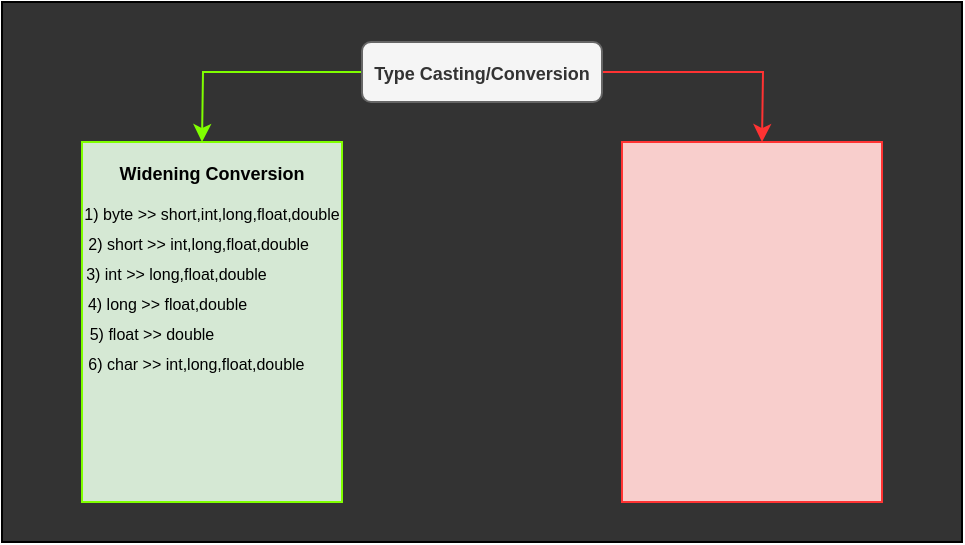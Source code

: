 <mxfile version="27.1.6">
  <diagram name="Page-1" id="8onym-A7zEdK5FrX0ol8">
    <mxGraphModel dx="629" dy="334" grid="1" gridSize="10" guides="1" tooltips="1" connect="1" arrows="1" fold="1" page="1" pageScale="1" pageWidth="480" pageHeight="270" math="0" shadow="0">
      <root>
        <mxCell id="0" />
        <mxCell id="1" parent="0" />
        <mxCell id="Ib1ssBgi2N8qZldXq0aZ-1" value="" style="rounded=0;whiteSpace=wrap;html=1;movable=0;resizable=0;rotatable=0;deletable=0;editable=0;locked=1;connectable=0;fillColor=#333333;" vertex="1" parent="1">
          <mxGeometry width="480" height="270" as="geometry" />
        </mxCell>
        <mxCell id="Ib1ssBgi2N8qZldXq0aZ-4" value="" style="rounded=0;whiteSpace=wrap;html=1;fillColor=#d5e8d4;strokeColor=#80FF00;" vertex="1" parent="1">
          <mxGeometry x="40" y="70" width="130" height="180" as="geometry" />
        </mxCell>
        <mxCell id="Ib1ssBgi2N8qZldXq0aZ-6" value="" style="rounded=0;whiteSpace=wrap;html=1;fillColor=#f8cecc;strokeColor=#FF3333;" vertex="1" parent="1">
          <mxGeometry x="310" y="70" width="130" height="180" as="geometry" />
        </mxCell>
        <mxCell id="Ib1ssBgi2N8qZldXq0aZ-10" style="edgeStyle=orthogonalEdgeStyle;rounded=0;orthogonalLoop=1;jettySize=auto;html=1;strokeColor=#FF3333;" edge="1" parent="1" source="Ib1ssBgi2N8qZldXq0aZ-7">
          <mxGeometry relative="1" as="geometry">
            <mxPoint x="380" y="70" as="targetPoint" />
          </mxGeometry>
        </mxCell>
        <mxCell id="Ib1ssBgi2N8qZldXq0aZ-11" style="edgeStyle=orthogonalEdgeStyle;rounded=0;orthogonalLoop=1;jettySize=auto;html=1;strokeColor=#80FF00;" edge="1" parent="1" source="Ib1ssBgi2N8qZldXq0aZ-7">
          <mxGeometry relative="1" as="geometry">
            <mxPoint x="100" y="70" as="targetPoint" />
          </mxGeometry>
        </mxCell>
        <mxCell id="Ib1ssBgi2N8qZldXq0aZ-7" value="&lt;font style=&quot;font-size: 9px;&quot;&gt;&lt;b style=&quot;&quot;&gt;Type Casting/Conversion&lt;/b&gt;&lt;/font&gt;" style="rounded=1;whiteSpace=wrap;html=1;fillColor=#f5f5f5;strokeColor=#666666;fontColor=#333333;" vertex="1" parent="1">
          <mxGeometry x="180" y="20" width="120" height="30" as="geometry" />
        </mxCell>
        <mxCell id="Ib1ssBgi2N8qZldXq0aZ-12" value="&lt;font style=&quot;font-size: 9px;&quot;&gt;&lt;b&gt;Widening Conversion&lt;/b&gt;&lt;/font&gt;" style="text;html=1;align=center;verticalAlign=middle;whiteSpace=wrap;rounded=0;" vertex="1" parent="1">
          <mxGeometry x="30" y="70" width="150" height="30" as="geometry" />
        </mxCell>
        <mxCell id="Ib1ssBgi2N8qZldXq0aZ-13" value="&lt;font style=&quot;font-size: 8px;&quot;&gt;1) byte &amp;gt;&amp;gt; short,int,long,float,double&lt;/font&gt;" style="text;html=1;align=center;verticalAlign=middle;whiteSpace=wrap;rounded=0;" vertex="1" parent="1">
          <mxGeometry x="20" y="90" width="170" height="30" as="geometry" />
        </mxCell>
        <mxCell id="Ib1ssBgi2N8qZldXq0aZ-14" value="&lt;font style=&quot;font-size: 8px;&quot;&gt;&amp;nbsp; &amp;nbsp;2) short &amp;gt;&amp;gt; int,long,float,double&lt;/font&gt;" style="text;html=1;align=center;verticalAlign=middle;whiteSpace=wrap;rounded=0;" vertex="1" parent="1">
          <mxGeometry x="10" y="105" width="170" height="30" as="geometry" />
        </mxCell>
        <mxCell id="Ib1ssBgi2N8qZldXq0aZ-16" value="&lt;font style=&quot;font-size: 8px;&quot;&gt;&amp;nbsp; 3) int &amp;gt;&amp;gt; long,float,double&lt;/font&gt;" style="text;html=1;align=center;verticalAlign=middle;whiteSpace=wrap;rounded=0;" vertex="1" parent="1">
          <mxGeometry y="120" width="170" height="30" as="geometry" />
        </mxCell>
        <mxCell id="Ib1ssBgi2N8qZldXq0aZ-17" value="&lt;font style=&quot;font-size: 8px;&quot;&gt;&amp;nbsp; &amp;nbsp; &amp;nbsp; &amp;nbsp;4) long &amp;gt;&amp;gt; float,double&lt;/font&gt;" style="text;html=1;align=center;verticalAlign=middle;whiteSpace=wrap;rounded=0;" vertex="1" parent="1">
          <mxGeometry x="10" y="135" width="130" height="30" as="geometry" />
        </mxCell>
        <mxCell id="Ib1ssBgi2N8qZldXq0aZ-18" value="&lt;font style=&quot;font-size: 8px;&quot;&gt;5) float &amp;gt;&amp;gt; double&lt;/font&gt;" style="text;html=1;align=center;verticalAlign=middle;whiteSpace=wrap;rounded=0;" vertex="1" parent="1">
          <mxGeometry x="25" y="150" width="100" height="30" as="geometry" />
        </mxCell>
        <mxCell id="Ib1ssBgi2N8qZldXq0aZ-19" value="&lt;font style=&quot;font-size: 8px;&quot;&gt;&amp;nbsp; 6) char &amp;gt;&amp;gt; int,long,float,double&lt;/font&gt;" style="text;html=1;align=center;verticalAlign=middle;whiteSpace=wrap;rounded=0;" vertex="1" parent="1">
          <mxGeometry x="10" y="165" width="170" height="30" as="geometry" />
        </mxCell>
      </root>
    </mxGraphModel>
  </diagram>
</mxfile>
